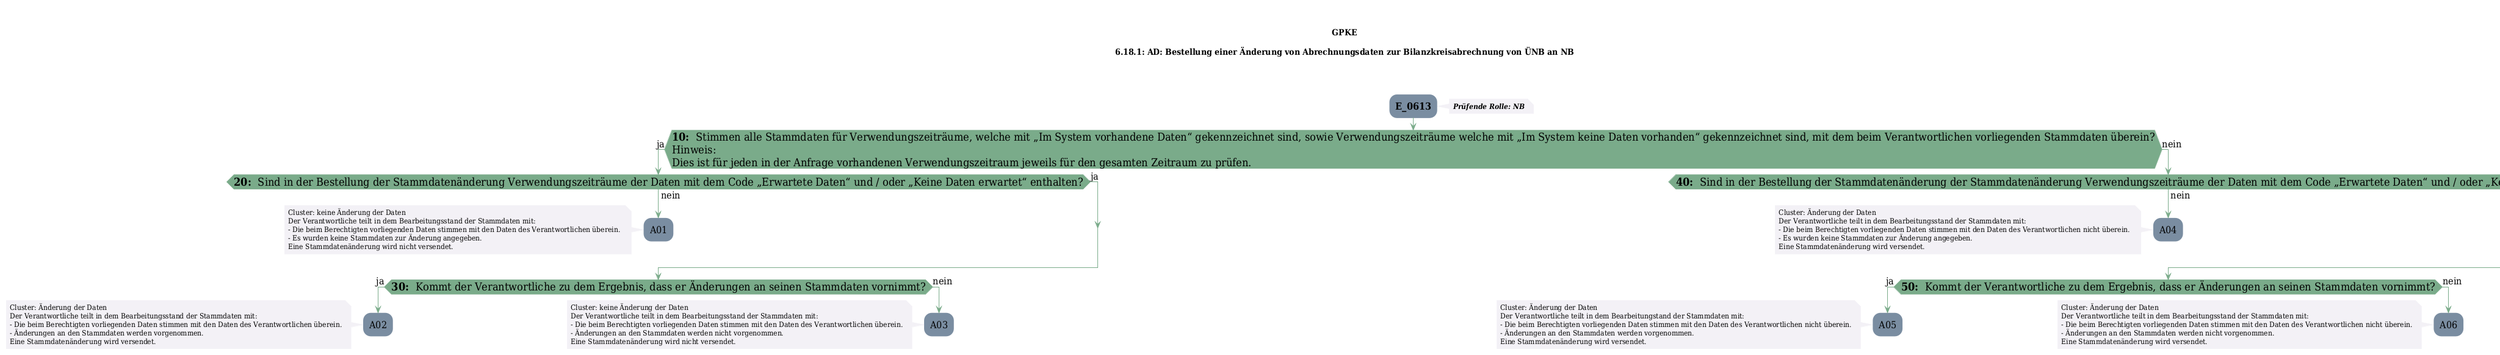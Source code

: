@startuml
skinparam Shadowing false
skinparam NoteBorderColor #f3f1f6
skinparam NoteBackgroundColor #f3f1f6
skinparam NoteFontSize 12
skinparam ActivityBorderColor none
skinparam ActivityBackgroundColor #7a8da1
skinparam ActivityFontSize 16
skinparam ArrowColor #7aab8a
skinparam ArrowFontSize 16
skinparam ActivityDiamondBackgroundColor #7aab8a
skinparam ActivityDiamondBorderColor #7aab8a
skinparam ActivityDiamondFontSize 18
skinparam defaultFontName DejaVu Serif Condensed
skinparam ActivityEndColor #669580

header
<b>FV2210
2022-12-12
endheader

title
GPKE

6.18.1: AD: Bestellung einer Änderung von Abrechnungsdaten zur Bilanzkreisabrechnung von ÜNB an NB



end title
:<b>E_0613</b>;
note right
<b><i>Prüfende Rolle: NB
end note

if (<b>10: </b> Stimmen alle Stammdaten für Verwendungszeiträume, welche mit „Im System vorhandene Daten“ gekennzeichnet sind, sowie Verwendungszeiträume welche mit „Im System keine Daten vorhanden“ gekennzeichnet sind, mit dem beim Verantwortlichen vorliegenden Stammdaten überein?
Hinweis:
Dies ist für jeden in der Anfrage vorhandenen Verwendungszeitraum jeweils für den gesamten Zeitraum zu prüfen.) then (ja)
    if (<b>20: </b> Sind in der Bestellung der Stammdatenänderung Verwendungszeiträume der Daten mit dem Code „Erwartete Daten“ und / oder „Keine Daten erwartet“ enthalten?) then (ja)
    else (nein)
        :A01;
        note left
            Cluster: keine Änderung der Daten
            Der Verantwortliche teilt in dem Bearbeitungsstand der Stammdaten mit: 
            - Die beim Berechtigten vorliegenden Daten stimmen mit den Daten des Verantwortlichen überein. 
            - Es wurden keine Stammdaten zur Änderung angegeben. 
            Eine Stammdatenänderung wird nicht versendet.
        endnote
        kill;
    endif
    if (<b>30: </b> Kommt der Verantwortliche zu dem Ergebnis, dass er Änderungen an seinen Stammdaten vornimmt?) then (ja)
        :A02;
        note left
            Cluster: Änderung der Daten
            Der Verantwortliche teilt in dem Bearbeitungsstand der Stammdaten mit:
            - Die beim Berechtigten vorliegenden Daten stimmen mit den Daten des Verantwortlichen überein.
            - Änderungen an den Stammdaten werden vorgenommen. 
            Eine Stammdatenänderung wird versendet.
        endnote
        kill;
    else (nein)
        :A03;
        note left
            Cluster: keine Änderung der Daten
            Der Verantwortliche teilt in dem Bearbeitungsstand der Stammdaten mit:
            - Die beim Berechtigten vorliegenden Daten stimmen mit den Daten des Verantwortlichen überein.
            - Änderungen an den Stammdaten werden nicht vorgenommen.
            Eine Stammdatenänderung wird nicht versendet.
        endnote
        kill;
    endif
else (nein)
    if (<b>40: </b> Sind in der Bestellung der Stammdatenänderung der Stammdatenänderung Verwendungszeiträume der Daten mit dem Code „Erwartete Daten“ und / oder „Keine Daten erwartet“ enthalten?) then (ja)
    else (nein)
        :A04;
        note left
            Cluster: Änderung der Daten
            Der Verantwortliche teilt in dem Bearbeitungsstand der Stammdaten mit: 
            - Die beim Berechtigten vorliegenden Daten stimmen mit den Daten des Verantwortlichen nicht überein. 
            - Es wurden keine Stammdaten zur Änderung angegeben. 
            Eine Stammdatenänderung wird versendet.
        endnote
        kill;
    endif
    if (<b>50: </b> Kommt der Verantwortliche zu dem Ergebnis, dass er Änderungen an seinen Stammdaten vornimmt?) then (ja)
        :A05;
        note left
            Cluster: Änderung der Daten
            Der Verantwortliche teilt in dem Bearbeitungstand der Stammdaten mit:
            - Die beim Berechtigten vorliegenden Daten stimmen mit den Daten des Verantwortlichen nicht überein.
            - Änderungen an den Stammdaten werden vorgenommen.
            Eine Stammdatenänderung wird versendet.
        endnote
        kill;
    else (nein)
        :A06;
        note left
            Cluster: Änderung der Daten
            Der Verantwortliche teilt in dem Bearbeitungsstand der Stammdaten mit: 
            - Die beim Berechtigten vorliegenden Daten stimmen mit den Daten des Verantwortlichen nicht überein.
            - Änderungen an den Stammdaten werden nicht vorgenommen.
            Eine Stammdatenänderung wird versendet.
        endnote
        kill;
    endif
endif

@enduml

